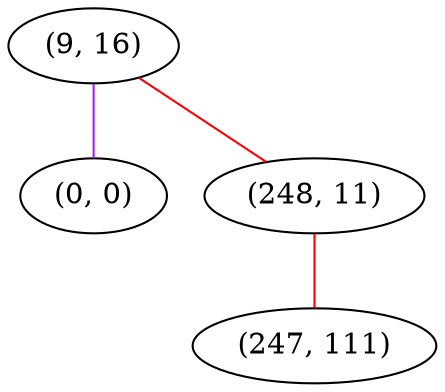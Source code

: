 graph "" {
"(9, 16)";
"(0, 0)";
"(248, 11)";
"(247, 111)";
"(9, 16)" -- "(248, 11)"  [color=red, key=0, weight=1];
"(9, 16)" -- "(0, 0)"  [color=purple, key=0, weight=4];
"(248, 11)" -- "(247, 111)"  [color=red, key=0, weight=1];
}
